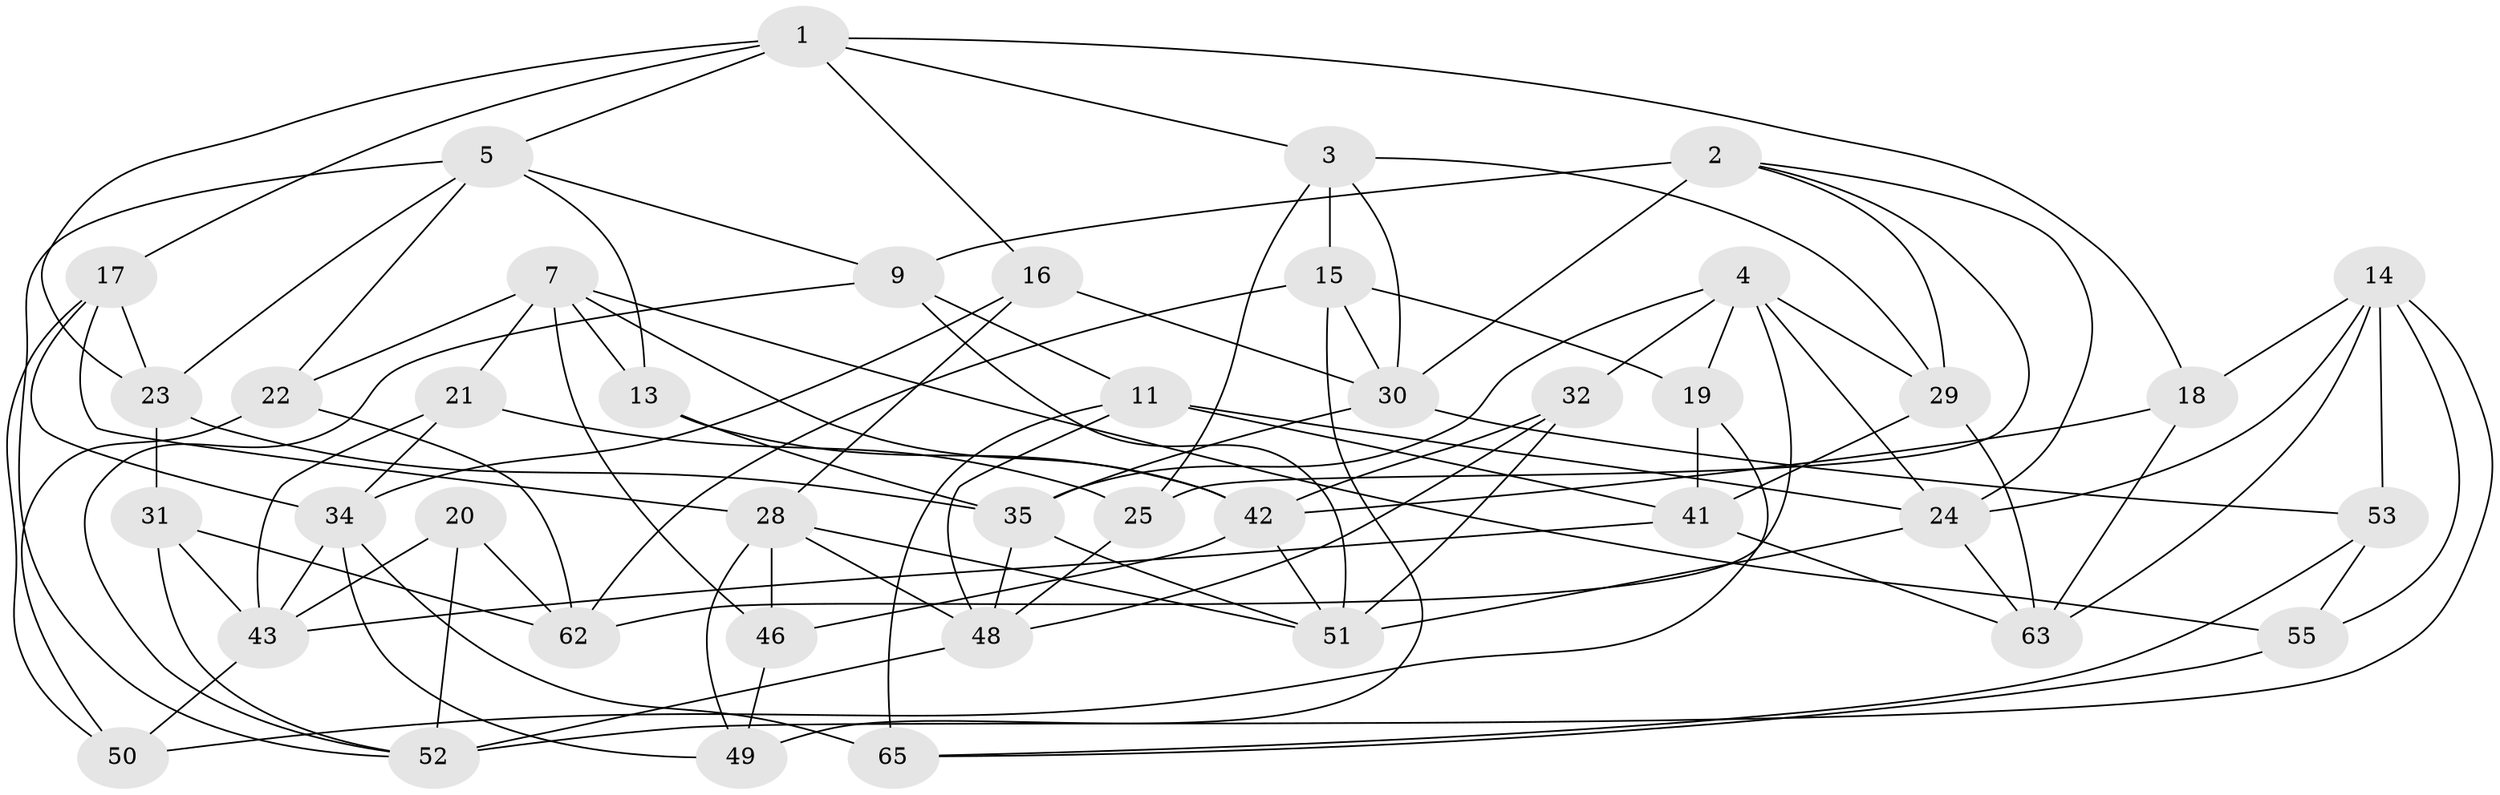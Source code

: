 // original degree distribution, {4: 1.0}
// Generated by graph-tools (version 1.1) at 2025/11/02/27/25 16:11:44]
// undirected, 42 vertices, 104 edges
graph export_dot {
graph [start="1"]
  node [color=gray90,style=filled];
  1 [super="+8"];
  2 [super="+45"];
  3 [super="+6"];
  4 [super="+33"];
  5 [super="+56"];
  7 [super="+12"];
  9 [super="+10"];
  11 [super="+36"];
  13;
  14 [super="+47"];
  15 [super="+38"];
  16;
  17 [super="+54"];
  18;
  19;
  20;
  21 [super="+27"];
  22;
  23 [super="+58"];
  24 [super="+60"];
  25 [super="+26"];
  28 [super="+37"];
  29 [super="+40"];
  30 [super="+59"];
  31;
  32;
  34 [super="+39"];
  35 [super="+69"];
  41 [super="+57"];
  42 [super="+44"];
  43 [super="+66"];
  46;
  48 [super="+61"];
  49;
  50;
  51 [super="+70"];
  52 [super="+67"];
  53;
  55;
  62 [super="+68"];
  63 [super="+64"];
  65;
  1 -- 16;
  1 -- 18;
  1 -- 3;
  1 -- 5;
  1 -- 23;
  1 -- 17;
  2 -- 9 [weight=2];
  2 -- 30;
  2 -- 24;
  2 -- 25;
  2 -- 29;
  3 -- 15 [weight=2];
  3 -- 30;
  3 -- 25;
  3 -- 29;
  4 -- 19;
  4 -- 24;
  4 -- 32;
  4 -- 35;
  4 -- 62;
  4 -- 29;
  5 -- 22;
  5 -- 23;
  5 -- 9;
  5 -- 13;
  5 -- 52;
  7 -- 46;
  7 -- 22;
  7 -- 21;
  7 -- 42;
  7 -- 55;
  7 -- 13;
  9 -- 52;
  9 -- 11;
  9 -- 51;
  11 -- 65;
  11 -- 24;
  11 -- 48;
  11 -- 41 [weight=2];
  13 -- 35;
  13 -- 42;
  14 -- 18;
  14 -- 53;
  14 -- 55;
  14 -- 24;
  14 -- 52;
  14 -- 63;
  15 -- 19;
  15 -- 62;
  15 -- 49;
  15 -- 30;
  16 -- 34;
  16 -- 28;
  16 -- 30;
  17 -- 23 [weight=2];
  17 -- 50;
  17 -- 34;
  17 -- 28;
  18 -- 63;
  18 -- 42;
  19 -- 41;
  19 -- 50;
  20 -- 62 [weight=2];
  20 -- 43;
  20 -- 52;
  21 -- 25 [weight=3];
  21 -- 34;
  21 -- 43;
  22 -- 62;
  22 -- 50;
  23 -- 31;
  23 -- 35;
  24 -- 63;
  24 -- 51;
  25 -- 48;
  28 -- 48;
  28 -- 49;
  28 -- 46;
  28 -- 51;
  29 -- 63 [weight=2];
  29 -- 41;
  30 -- 53;
  30 -- 35;
  31 -- 43;
  31 -- 62;
  31 -- 52;
  32 -- 42;
  32 -- 51;
  32 -- 48;
  34 -- 65;
  34 -- 49;
  34 -- 43;
  35 -- 51;
  35 -- 48;
  41 -- 43;
  41 -- 63;
  42 -- 46;
  42 -- 51;
  43 -- 50;
  46 -- 49;
  48 -- 52;
  53 -- 55;
  53 -- 65;
  55 -- 65;
}

